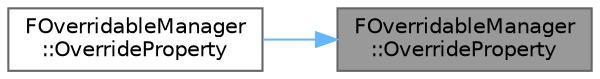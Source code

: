 digraph "FOverridableManager::OverrideProperty"
{
 // INTERACTIVE_SVG=YES
 // LATEX_PDF_SIZE
  bgcolor="transparent";
  edge [fontname=Helvetica,fontsize=10,labelfontname=Helvetica,labelfontsize=10];
  node [fontname=Helvetica,fontsize=10,shape=box,height=0.2,width=0.4];
  rankdir="RL";
  Node1 [id="Node000001",label="FOverridableManager\l::OverrideProperty",height=0.2,width=0.4,color="gray40", fillcolor="grey60", style="filled", fontcolor="black",tooltip="Override a specific property of an object (Helper methods to call Pre/PostOverride) Note: Supports ob..."];
  Node1 -> Node2 [id="edge1_Node000001_Node000002",dir="back",color="steelblue1",style="solid",tooltip=" "];
  Node2 [id="Node000002",label="FOverridableManager\l::OverrideProperty",height=0.2,width=0.4,color="grey40", fillcolor="white", style="filled",URL="$db/df3/classFOverridableManager.html#ae5b28c64ce3d997c78de22f6318be07c",tooltip="Override a specific property of an object (Helper methods to call Pre/PostOverride) Note: Supports ob..."];
}
